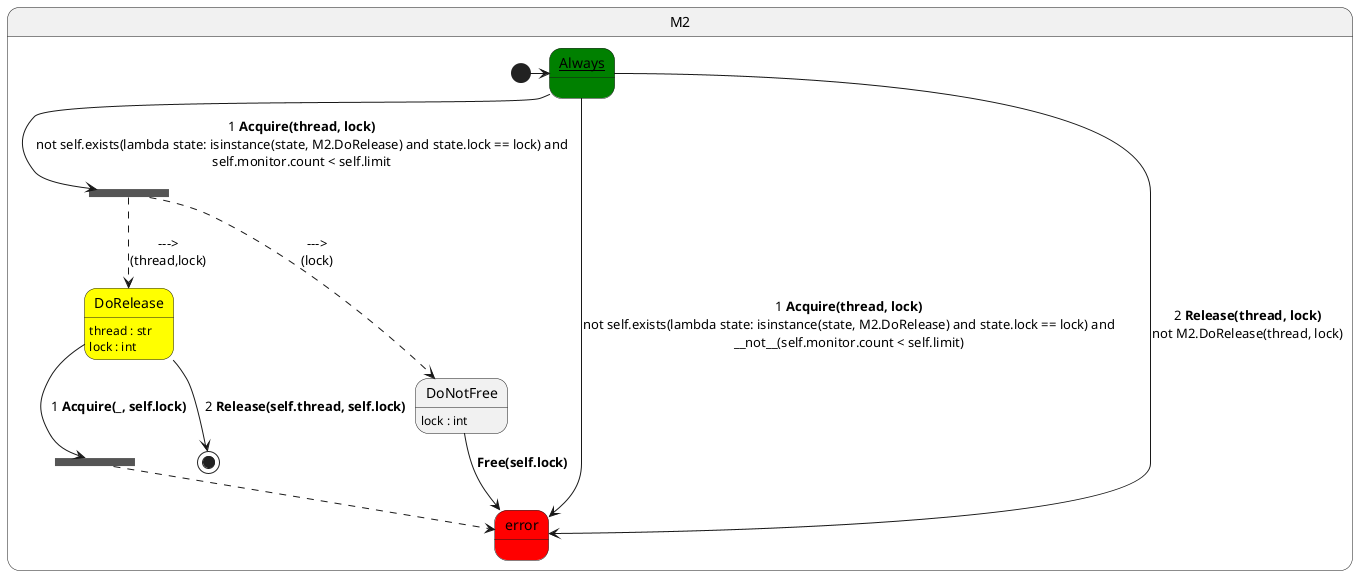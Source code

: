 @startuml
state M2{
  [*] -> __Always__
  state __Always__ #green
  state fork_state1 <<fork>>
  state DoRelease #yellow : thread : str\nlock : int
  state fork_state2 <<fork>>
  state DoNotFree : lock : int
  __Always__ --> fork_state1 : 1 **Acquire(thread, lock)**\nnot self.exists(lambda state: isinstance(state, M2.DoRelease) and state.lock == lock) and\nself.monitor.count < self.limit
  fork_state1 -[dashed]-> DoRelease : \n--->\n(thread,lock)
  fork_state1 -[dashed]-> DoNotFree : \n--->\n(lock)
  state error #red
  __Always__ --> error : 1 **Acquire(thread, lock)**\nnot self.exists(lambda state: isinstance(state, M2.DoRelease) and state.lock == lock) and\n__not__(self.monitor.count < self.limit)
  state error #red
  __Always__ --> error : 2 **Release(thread, lock)**\nnot M2.DoRelease(thread, lock)
  DoRelease --> fork_state2 : 1 **Acquire(_, self.lock)**
  state error #red
  fork_state2 -[dashed]-> error
  DoRelease --> [*] : 2 **Release(self.thread, self.lock)**
  state error #red
  DoNotFree --> error : **Free(self.lock)**
}
@enduml